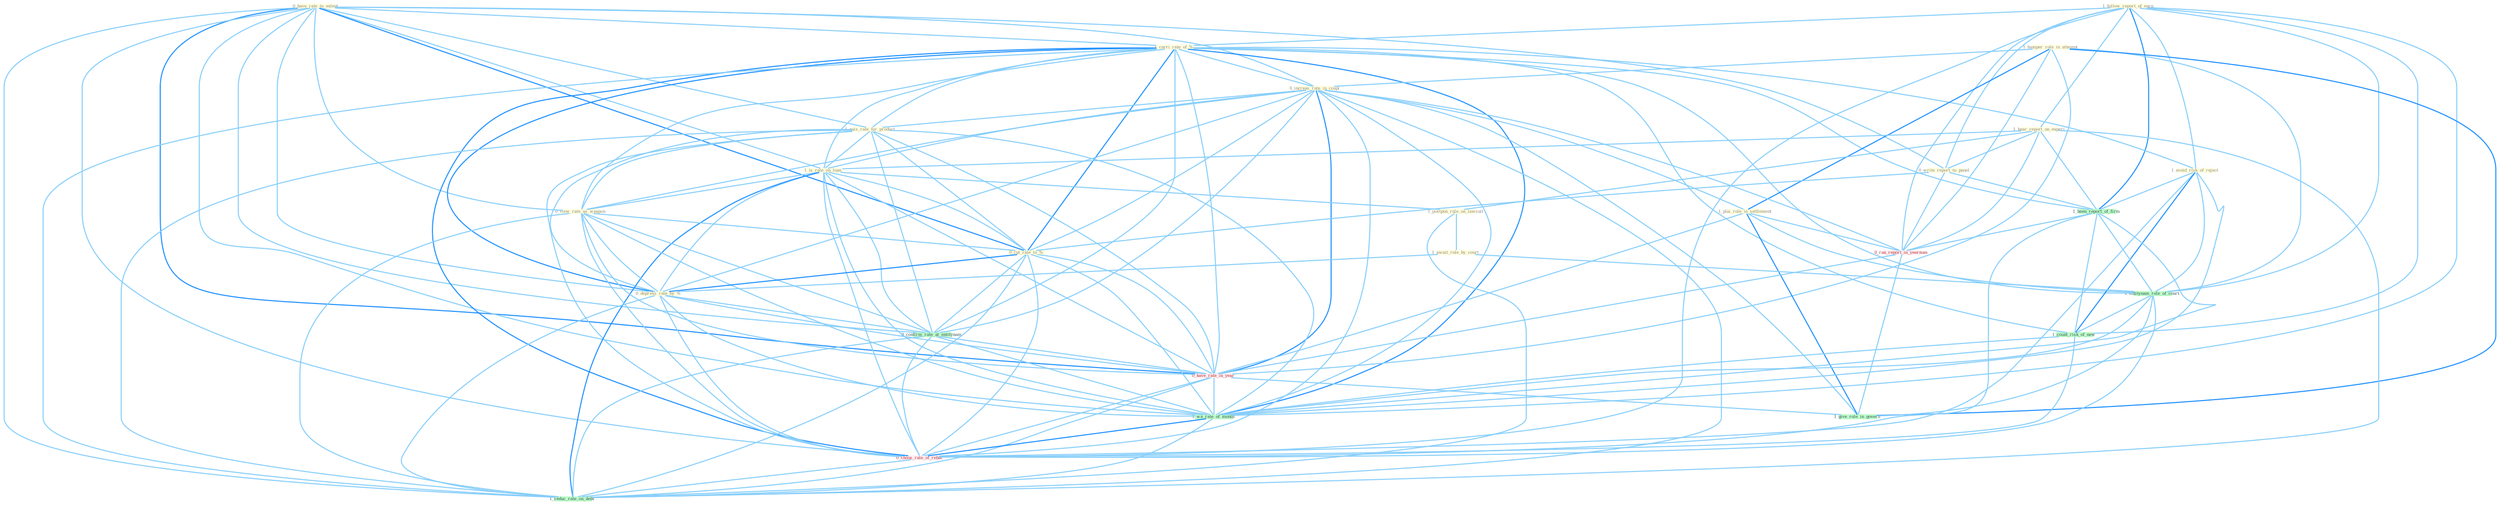 Graph G{ 
    node
    [shape=polygon,style=filled,width=.5,height=.06,color="#BDFCC9",fixedsize=true,fontsize=4,
    fontcolor="#2f4f4f"];
    {node
    [color="#ffffe0", fontcolor="#8b7d6b"] "1_follow_report_of_earn " "0_have_rate_to_extent " "1_carri_rate_of_% " "1_hamper_role_in_attempt " "0_increas_rate_in_coupl " "1_plai_role_in_settlement " "1_hear_report_on_experi " "1_rais_rate_for_product " "1_is_rate_on_loan " "0_write_report_to_panel " "0_view_rate_as_weapon " "0_cut_rate_to_% " "1_postpon_rule_on_lawsuit " "1_avoid_risk_of_reject " "1_await_rule_by_court " "0_depress_rate_by_% "}
{node [color="#fff0f5", fontcolor="#b22222"] "0_ran_report_in_yearnum " "0_have_rate_in_year " "0_choos_rate_of_rebat "}
edge [color="#B0E2FF"];

	"1_follow_report_of_earn " -- "1_carri_rate_of_% " [w="1", color="#87cefa" ];
	"1_follow_report_of_earn " -- "1_hear_report_on_experi " [w="1", color="#87cefa" ];
	"1_follow_report_of_earn " -- "0_write_report_to_panel " [w="1", color="#87cefa" ];
	"1_follow_report_of_earn " -- "1_avoid_risk_of_reject " [w="1", color="#87cefa" ];
	"1_follow_report_of_earn " -- "1_been_report_of_firm " [w="2", color="#1e90ff" , len=0.8];
	"1_follow_report_of_earn " -- "1_entitynam_role_of_court " [w="1", color="#87cefa" ];
	"1_follow_report_of_earn " -- "0_ran_report_in_yearnum " [w="1", color="#87cefa" ];
	"1_follow_report_of_earn " -- "1_count_risk_of_new " [w="1", color="#87cefa" ];
	"1_follow_report_of_earn " -- "1_wa_rate_of_month " [w="1", color="#87cefa" ];
	"1_follow_report_of_earn " -- "0_choos_rate_of_rebat " [w="1", color="#87cefa" ];
	"0_have_rate_to_extent " -- "1_carri_rate_of_% " [w="1", color="#87cefa" ];
	"0_have_rate_to_extent " -- "0_increas_rate_in_coupl " [w="1", color="#87cefa" ];
	"0_have_rate_to_extent " -- "1_rais_rate_for_product " [w="1", color="#87cefa" ];
	"0_have_rate_to_extent " -- "1_is_rate_on_loan " [w="1", color="#87cefa" ];
	"0_have_rate_to_extent " -- "0_write_report_to_panel " [w="1", color="#87cefa" ];
	"0_have_rate_to_extent " -- "0_view_rate_as_weapon " [w="1", color="#87cefa" ];
	"0_have_rate_to_extent " -- "0_cut_rate_to_% " [w="2", color="#1e90ff" , len=0.8];
	"0_have_rate_to_extent " -- "0_depress_rate_by_% " [w="1", color="#87cefa" ];
	"0_have_rate_to_extent " -- "0_confirm_rate_at_entitynam " [w="1", color="#87cefa" ];
	"0_have_rate_to_extent " -- "0_have_rate_in_year " [w="2", color="#1e90ff" , len=0.8];
	"0_have_rate_to_extent " -- "1_wa_rate_of_month " [w="1", color="#87cefa" ];
	"0_have_rate_to_extent " -- "0_choos_rate_of_rebat " [w="1", color="#87cefa" ];
	"0_have_rate_to_extent " -- "1_reduc_rate_on_debt " [w="1", color="#87cefa" ];
	"1_carri_rate_of_% " -- "0_increas_rate_in_coupl " [w="1", color="#87cefa" ];
	"1_carri_rate_of_% " -- "1_rais_rate_for_product " [w="1", color="#87cefa" ];
	"1_carri_rate_of_% " -- "1_is_rate_on_loan " [w="1", color="#87cefa" ];
	"1_carri_rate_of_% " -- "0_view_rate_as_weapon " [w="1", color="#87cefa" ];
	"1_carri_rate_of_% " -- "0_cut_rate_to_% " [w="2", color="#1e90ff" , len=0.8];
	"1_carri_rate_of_% " -- "1_avoid_risk_of_reject " [w="1", color="#87cefa" ];
	"1_carri_rate_of_% " -- "0_depress_rate_by_% " [w="2", color="#1e90ff" , len=0.8];
	"1_carri_rate_of_% " -- "1_been_report_of_firm " [w="1", color="#87cefa" ];
	"1_carri_rate_of_% " -- "1_entitynam_role_of_court " [w="1", color="#87cefa" ];
	"1_carri_rate_of_% " -- "1_count_risk_of_new " [w="1", color="#87cefa" ];
	"1_carri_rate_of_% " -- "0_confirm_rate_at_entitynam " [w="1", color="#87cefa" ];
	"1_carri_rate_of_% " -- "0_have_rate_in_year " [w="1", color="#87cefa" ];
	"1_carri_rate_of_% " -- "1_wa_rate_of_month " [w="2", color="#1e90ff" , len=0.8];
	"1_carri_rate_of_% " -- "0_choos_rate_of_rebat " [w="2", color="#1e90ff" , len=0.8];
	"1_carri_rate_of_% " -- "1_reduc_rate_on_debt " [w="1", color="#87cefa" ];
	"1_hamper_role_in_attempt " -- "0_increas_rate_in_coupl " [w="1", color="#87cefa" ];
	"1_hamper_role_in_attempt " -- "1_plai_role_in_settlement " [w="2", color="#1e90ff" , len=0.8];
	"1_hamper_role_in_attempt " -- "1_entitynam_role_of_court " [w="1", color="#87cefa" ];
	"1_hamper_role_in_attempt " -- "0_ran_report_in_yearnum " [w="1", color="#87cefa" ];
	"1_hamper_role_in_attempt " -- "0_have_rate_in_year " [w="1", color="#87cefa" ];
	"1_hamper_role_in_attempt " -- "1_give_role_in_govern " [w="2", color="#1e90ff" , len=0.8];
	"0_increas_rate_in_coupl " -- "1_plai_role_in_settlement " [w="1", color="#87cefa" ];
	"0_increas_rate_in_coupl " -- "1_rais_rate_for_product " [w="1", color="#87cefa" ];
	"0_increas_rate_in_coupl " -- "1_is_rate_on_loan " [w="1", color="#87cefa" ];
	"0_increas_rate_in_coupl " -- "0_view_rate_as_weapon " [w="1", color="#87cefa" ];
	"0_increas_rate_in_coupl " -- "0_cut_rate_to_% " [w="1", color="#87cefa" ];
	"0_increas_rate_in_coupl " -- "0_depress_rate_by_% " [w="1", color="#87cefa" ];
	"0_increas_rate_in_coupl " -- "0_ran_report_in_yearnum " [w="1", color="#87cefa" ];
	"0_increas_rate_in_coupl " -- "0_confirm_rate_at_entitynam " [w="1", color="#87cefa" ];
	"0_increas_rate_in_coupl " -- "0_have_rate_in_year " [w="2", color="#1e90ff" , len=0.8];
	"0_increas_rate_in_coupl " -- "1_wa_rate_of_month " [w="1", color="#87cefa" ];
	"0_increas_rate_in_coupl " -- "0_choos_rate_of_rebat " [w="1", color="#87cefa" ];
	"0_increas_rate_in_coupl " -- "1_reduc_rate_on_debt " [w="1", color="#87cefa" ];
	"0_increas_rate_in_coupl " -- "1_give_role_in_govern " [w="1", color="#87cefa" ];
	"1_plai_role_in_settlement " -- "1_entitynam_role_of_court " [w="1", color="#87cefa" ];
	"1_plai_role_in_settlement " -- "0_ran_report_in_yearnum " [w="1", color="#87cefa" ];
	"1_plai_role_in_settlement " -- "0_have_rate_in_year " [w="1", color="#87cefa" ];
	"1_plai_role_in_settlement " -- "1_give_role_in_govern " [w="2", color="#1e90ff" , len=0.8];
	"1_hear_report_on_experi " -- "1_is_rate_on_loan " [w="1", color="#87cefa" ];
	"1_hear_report_on_experi " -- "0_write_report_to_panel " [w="1", color="#87cefa" ];
	"1_hear_report_on_experi " -- "1_postpon_rule_on_lawsuit " [w="1", color="#87cefa" ];
	"1_hear_report_on_experi " -- "1_been_report_of_firm " [w="1", color="#87cefa" ];
	"1_hear_report_on_experi " -- "0_ran_report_in_yearnum " [w="1", color="#87cefa" ];
	"1_hear_report_on_experi " -- "1_reduc_rate_on_debt " [w="1", color="#87cefa" ];
	"1_rais_rate_for_product " -- "1_is_rate_on_loan " [w="1", color="#87cefa" ];
	"1_rais_rate_for_product " -- "0_view_rate_as_weapon " [w="1", color="#87cefa" ];
	"1_rais_rate_for_product " -- "0_cut_rate_to_% " [w="1", color="#87cefa" ];
	"1_rais_rate_for_product " -- "0_depress_rate_by_% " [w="1", color="#87cefa" ];
	"1_rais_rate_for_product " -- "0_confirm_rate_at_entitynam " [w="1", color="#87cefa" ];
	"1_rais_rate_for_product " -- "0_have_rate_in_year " [w="1", color="#87cefa" ];
	"1_rais_rate_for_product " -- "1_wa_rate_of_month " [w="1", color="#87cefa" ];
	"1_rais_rate_for_product " -- "0_choos_rate_of_rebat " [w="1", color="#87cefa" ];
	"1_rais_rate_for_product " -- "1_reduc_rate_on_debt " [w="1", color="#87cefa" ];
	"1_is_rate_on_loan " -- "0_view_rate_as_weapon " [w="1", color="#87cefa" ];
	"1_is_rate_on_loan " -- "0_cut_rate_to_% " [w="1", color="#87cefa" ];
	"1_is_rate_on_loan " -- "1_postpon_rule_on_lawsuit " [w="1", color="#87cefa" ];
	"1_is_rate_on_loan " -- "0_depress_rate_by_% " [w="1", color="#87cefa" ];
	"1_is_rate_on_loan " -- "0_confirm_rate_at_entitynam " [w="1", color="#87cefa" ];
	"1_is_rate_on_loan " -- "0_have_rate_in_year " [w="1", color="#87cefa" ];
	"1_is_rate_on_loan " -- "1_wa_rate_of_month " [w="1", color="#87cefa" ];
	"1_is_rate_on_loan " -- "0_choos_rate_of_rebat " [w="1", color="#87cefa" ];
	"1_is_rate_on_loan " -- "1_reduc_rate_on_debt " [w="2", color="#1e90ff" , len=0.8];
	"0_write_report_to_panel " -- "0_cut_rate_to_% " [w="1", color="#87cefa" ];
	"0_write_report_to_panel " -- "1_been_report_of_firm " [w="1", color="#87cefa" ];
	"0_write_report_to_panel " -- "0_ran_report_in_yearnum " [w="1", color="#87cefa" ];
	"0_view_rate_as_weapon " -- "0_cut_rate_to_% " [w="1", color="#87cefa" ];
	"0_view_rate_as_weapon " -- "0_depress_rate_by_% " [w="1", color="#87cefa" ];
	"0_view_rate_as_weapon " -- "0_confirm_rate_at_entitynam " [w="1", color="#87cefa" ];
	"0_view_rate_as_weapon " -- "0_have_rate_in_year " [w="1", color="#87cefa" ];
	"0_view_rate_as_weapon " -- "1_wa_rate_of_month " [w="1", color="#87cefa" ];
	"0_view_rate_as_weapon " -- "0_choos_rate_of_rebat " [w="1", color="#87cefa" ];
	"0_view_rate_as_weapon " -- "1_reduc_rate_on_debt " [w="1", color="#87cefa" ];
	"0_cut_rate_to_% " -- "0_depress_rate_by_% " [w="2", color="#1e90ff" , len=0.8];
	"0_cut_rate_to_% " -- "0_confirm_rate_at_entitynam " [w="1", color="#87cefa" ];
	"0_cut_rate_to_% " -- "0_have_rate_in_year " [w="1", color="#87cefa" ];
	"0_cut_rate_to_% " -- "1_wa_rate_of_month " [w="1", color="#87cefa" ];
	"0_cut_rate_to_% " -- "0_choos_rate_of_rebat " [w="1", color="#87cefa" ];
	"0_cut_rate_to_% " -- "1_reduc_rate_on_debt " [w="1", color="#87cefa" ];
	"1_postpon_rule_on_lawsuit " -- "1_await_rule_by_court " [w="1", color="#87cefa" ];
	"1_postpon_rule_on_lawsuit " -- "1_reduc_rate_on_debt " [w="1", color="#87cefa" ];
	"1_avoid_risk_of_reject " -- "1_been_report_of_firm " [w="1", color="#87cefa" ];
	"1_avoid_risk_of_reject " -- "1_entitynam_role_of_court " [w="1", color="#87cefa" ];
	"1_avoid_risk_of_reject " -- "1_count_risk_of_new " [w="2", color="#1e90ff" , len=0.8];
	"1_avoid_risk_of_reject " -- "1_wa_rate_of_month " [w="1", color="#87cefa" ];
	"1_avoid_risk_of_reject " -- "0_choos_rate_of_rebat " [w="1", color="#87cefa" ];
	"1_await_rule_by_court " -- "0_depress_rate_by_% " [w="1", color="#87cefa" ];
	"1_await_rule_by_court " -- "1_entitynam_role_of_court " [w="1", color="#87cefa" ];
	"0_depress_rate_by_% " -- "0_confirm_rate_at_entitynam " [w="1", color="#87cefa" ];
	"0_depress_rate_by_% " -- "0_have_rate_in_year " [w="1", color="#87cefa" ];
	"0_depress_rate_by_% " -- "1_wa_rate_of_month " [w="1", color="#87cefa" ];
	"0_depress_rate_by_% " -- "0_choos_rate_of_rebat " [w="1", color="#87cefa" ];
	"0_depress_rate_by_% " -- "1_reduc_rate_on_debt " [w="1", color="#87cefa" ];
	"1_been_report_of_firm " -- "1_entitynam_role_of_court " [w="1", color="#87cefa" ];
	"1_been_report_of_firm " -- "0_ran_report_in_yearnum " [w="1", color="#87cefa" ];
	"1_been_report_of_firm " -- "1_count_risk_of_new " [w="1", color="#87cefa" ];
	"1_been_report_of_firm " -- "1_wa_rate_of_month " [w="1", color="#87cefa" ];
	"1_been_report_of_firm " -- "0_choos_rate_of_rebat " [w="1", color="#87cefa" ];
	"1_entitynam_role_of_court " -- "1_count_risk_of_new " [w="1", color="#87cefa" ];
	"1_entitynam_role_of_court " -- "1_wa_rate_of_month " [w="1", color="#87cefa" ];
	"1_entitynam_role_of_court " -- "0_choos_rate_of_rebat " [w="1", color="#87cefa" ];
	"1_entitynam_role_of_court " -- "1_give_role_in_govern " [w="1", color="#87cefa" ];
	"0_ran_report_in_yearnum " -- "0_have_rate_in_year " [w="1", color="#87cefa" ];
	"0_ran_report_in_yearnum " -- "1_give_role_in_govern " [w="1", color="#87cefa" ];
	"1_count_risk_of_new " -- "1_wa_rate_of_month " [w="1", color="#87cefa" ];
	"1_count_risk_of_new " -- "0_choos_rate_of_rebat " [w="1", color="#87cefa" ];
	"0_confirm_rate_at_entitynam " -- "0_have_rate_in_year " [w="1", color="#87cefa" ];
	"0_confirm_rate_at_entitynam " -- "1_wa_rate_of_month " [w="1", color="#87cefa" ];
	"0_confirm_rate_at_entitynam " -- "0_choos_rate_of_rebat " [w="1", color="#87cefa" ];
	"0_confirm_rate_at_entitynam " -- "1_reduc_rate_on_debt " [w="1", color="#87cefa" ];
	"0_have_rate_in_year " -- "1_wa_rate_of_month " [w="1", color="#87cefa" ];
	"0_have_rate_in_year " -- "0_choos_rate_of_rebat " [w="1", color="#87cefa" ];
	"0_have_rate_in_year " -- "1_reduc_rate_on_debt " [w="1", color="#87cefa" ];
	"0_have_rate_in_year " -- "1_give_role_in_govern " [w="1", color="#87cefa" ];
	"1_wa_rate_of_month " -- "0_choos_rate_of_rebat " [w="2", color="#1e90ff" , len=0.8];
	"1_wa_rate_of_month " -- "1_reduc_rate_on_debt " [w="1", color="#87cefa" ];
	"0_choos_rate_of_rebat " -- "1_reduc_rate_on_debt " [w="1", color="#87cefa" ];
}